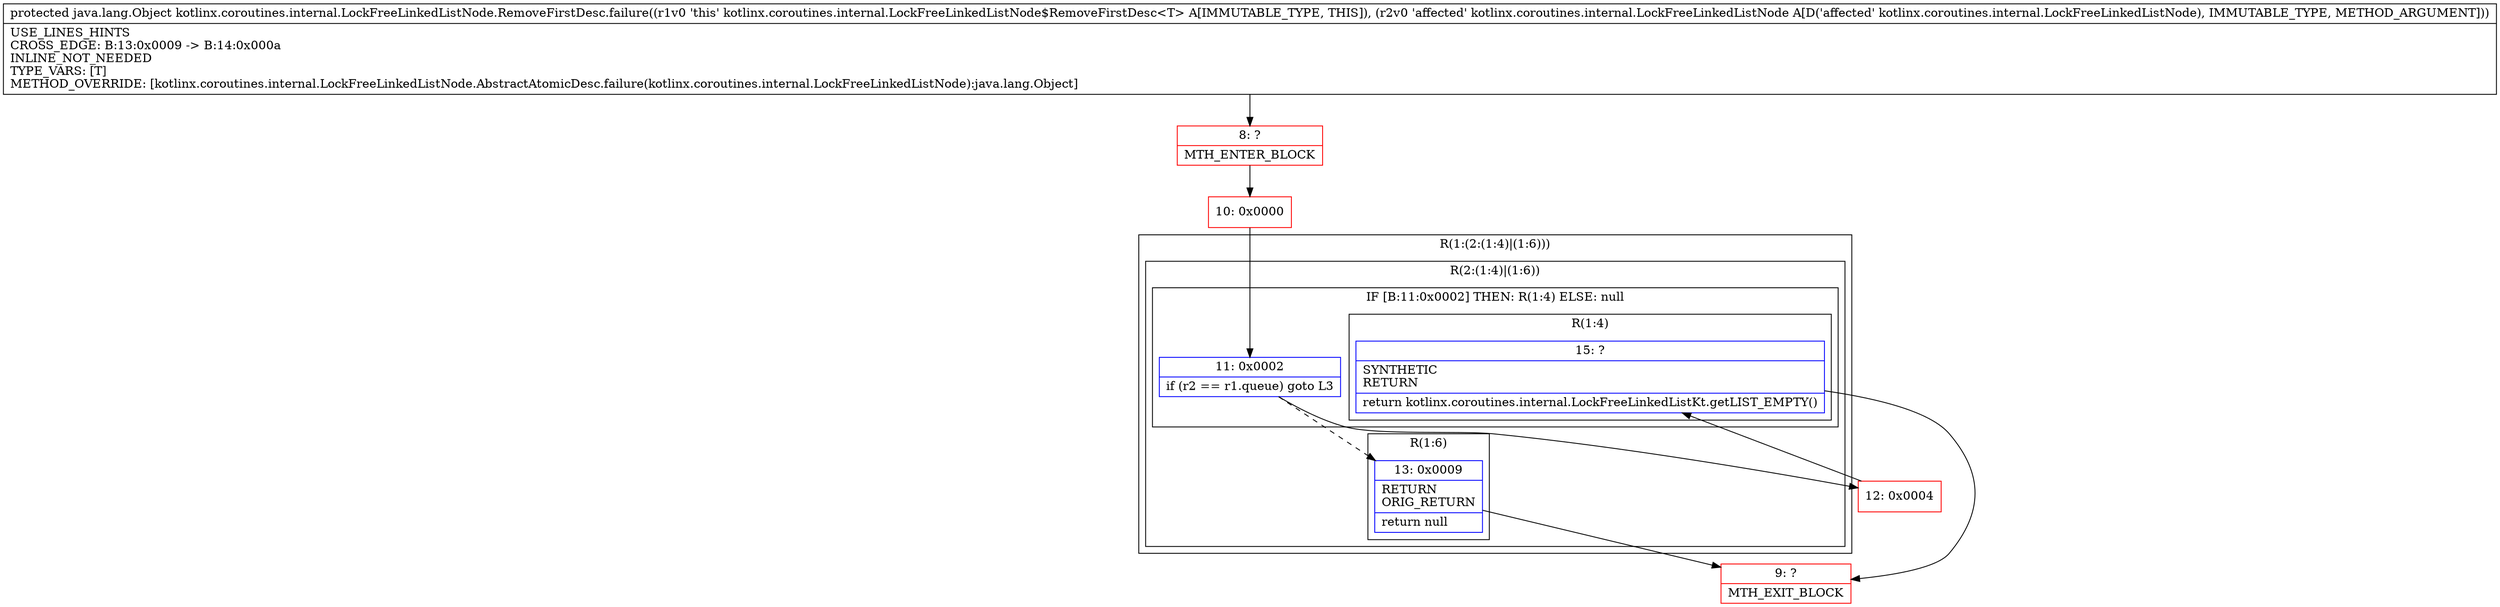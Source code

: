 digraph "CFG forkotlinx.coroutines.internal.LockFreeLinkedListNode.RemoveFirstDesc.failure(Lkotlinx\/coroutines\/internal\/LockFreeLinkedListNode;)Ljava\/lang\/Object;" {
subgraph cluster_Region_846116700 {
label = "R(1:(2:(1:4)|(1:6)))";
node [shape=record,color=blue];
subgraph cluster_Region_1488742246 {
label = "R(2:(1:4)|(1:6))";
node [shape=record,color=blue];
subgraph cluster_IfRegion_1830354213 {
label = "IF [B:11:0x0002] THEN: R(1:4) ELSE: null";
node [shape=record,color=blue];
Node_11 [shape=record,label="{11\:\ 0x0002|if (r2 == r1.queue) goto L3\l}"];
subgraph cluster_Region_1339914274 {
label = "R(1:4)";
node [shape=record,color=blue];
Node_15 [shape=record,label="{15\:\ ?|SYNTHETIC\lRETURN\l|return kotlinx.coroutines.internal.LockFreeLinkedListKt.getLIST_EMPTY()\l}"];
}
}
subgraph cluster_Region_139387602 {
label = "R(1:6)";
node [shape=record,color=blue];
Node_13 [shape=record,label="{13\:\ 0x0009|RETURN\lORIG_RETURN\l|return null\l}"];
}
}
}
Node_8 [shape=record,color=red,label="{8\:\ ?|MTH_ENTER_BLOCK\l}"];
Node_10 [shape=record,color=red,label="{10\:\ 0x0000}"];
Node_12 [shape=record,color=red,label="{12\:\ 0x0004}"];
Node_9 [shape=record,color=red,label="{9\:\ ?|MTH_EXIT_BLOCK\l}"];
MethodNode[shape=record,label="{protected java.lang.Object kotlinx.coroutines.internal.LockFreeLinkedListNode.RemoveFirstDesc.failure((r1v0 'this' kotlinx.coroutines.internal.LockFreeLinkedListNode$RemoveFirstDesc\<T\> A[IMMUTABLE_TYPE, THIS]), (r2v0 'affected' kotlinx.coroutines.internal.LockFreeLinkedListNode A[D('affected' kotlinx.coroutines.internal.LockFreeLinkedListNode), IMMUTABLE_TYPE, METHOD_ARGUMENT]))  | USE_LINES_HINTS\lCROSS_EDGE: B:13:0x0009 \-\> B:14:0x000a\lINLINE_NOT_NEEDED\lTYPE_VARS: [T]\lMETHOD_OVERRIDE: [kotlinx.coroutines.internal.LockFreeLinkedListNode.AbstractAtomicDesc.failure(kotlinx.coroutines.internal.LockFreeLinkedListNode):java.lang.Object]\l}"];
MethodNode -> Node_8;Node_11 -> Node_12;
Node_11 -> Node_13[style=dashed];
Node_15 -> Node_9;
Node_13 -> Node_9;
Node_8 -> Node_10;
Node_10 -> Node_11;
Node_12 -> Node_15;
}

